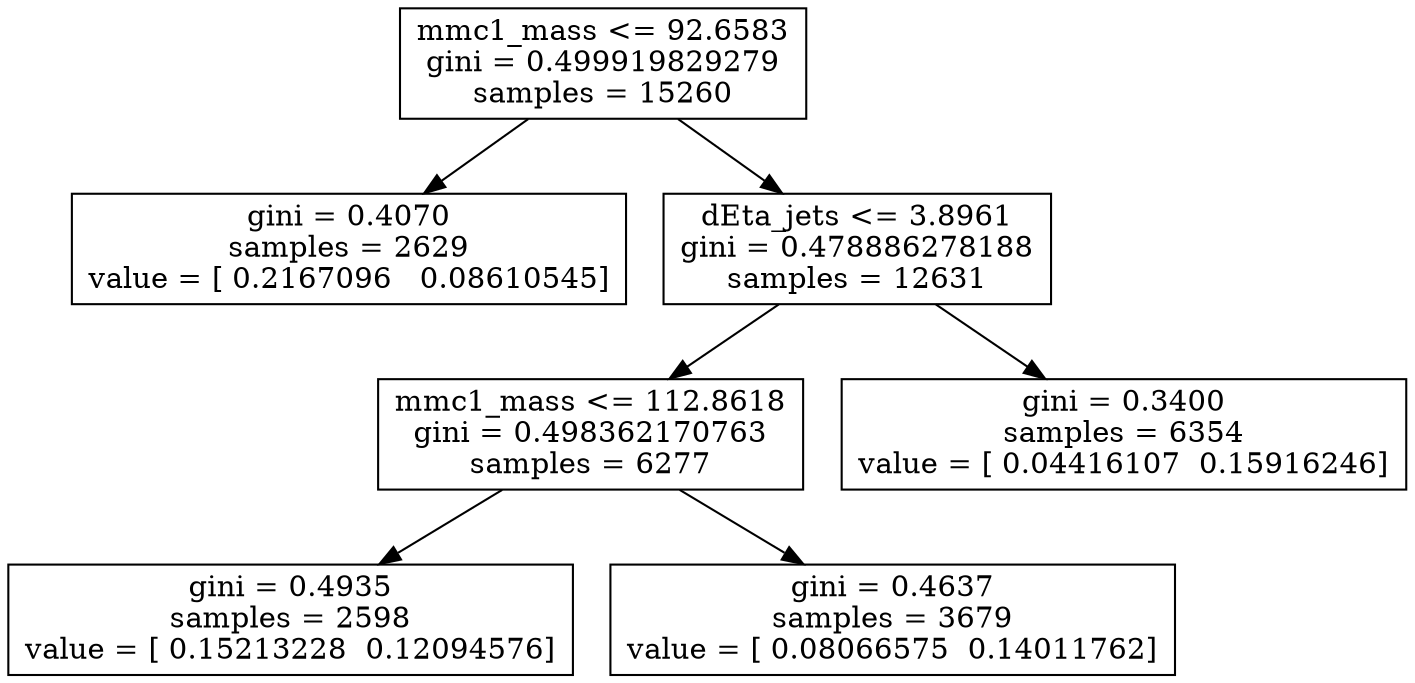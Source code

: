 digraph Tree {
0 [label="mmc1_mass <= 92.6583\ngini = 0.499919829279\nsamples = 15260", shape="box"] ;
1 [label="gini = 0.4070\nsamples = 2629\nvalue = [ 0.2167096   0.08610545]", shape="box"] ;
0 -> 1 ;
2 [label="dEta_jets <= 3.8961\ngini = 0.478886278188\nsamples = 12631", shape="box"] ;
0 -> 2 ;
3 [label="mmc1_mass <= 112.8618\ngini = 0.498362170763\nsamples = 6277", shape="box"] ;
2 -> 3 ;
4 [label="gini = 0.4935\nsamples = 2598\nvalue = [ 0.15213228  0.12094576]", shape="box"] ;
3 -> 4 ;
5 [label="gini = 0.4637\nsamples = 3679\nvalue = [ 0.08066575  0.14011762]", shape="box"] ;
3 -> 5 ;
6 [label="gini = 0.3400\nsamples = 6354\nvalue = [ 0.04416107  0.15916246]", shape="box"] ;
2 -> 6 ;
}